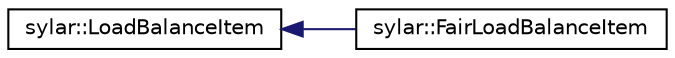 digraph "类继承关系图"
{
 // LATEX_PDF_SIZE
  edge [fontname="Helvetica",fontsize="10",labelfontname="Helvetica",labelfontsize="10"];
  node [fontname="Helvetica",fontsize="10",shape=record];
  rankdir="LR";
  Node0 [label="sylar::LoadBalanceItem",height=0.2,width=0.4,color="black", fillcolor="white", style="filled",URL="$classsylar_1_1LoadBalanceItem.html",tooltip=" "];
  Node0 -> Node1 [dir="back",color="midnightblue",fontsize="10",style="solid",fontname="Helvetica"];
  Node1 [label="sylar::FairLoadBalanceItem",height=0.2,width=0.4,color="black", fillcolor="white", style="filled",URL="$classsylar_1_1FairLoadBalanceItem.html",tooltip=" "];
}
